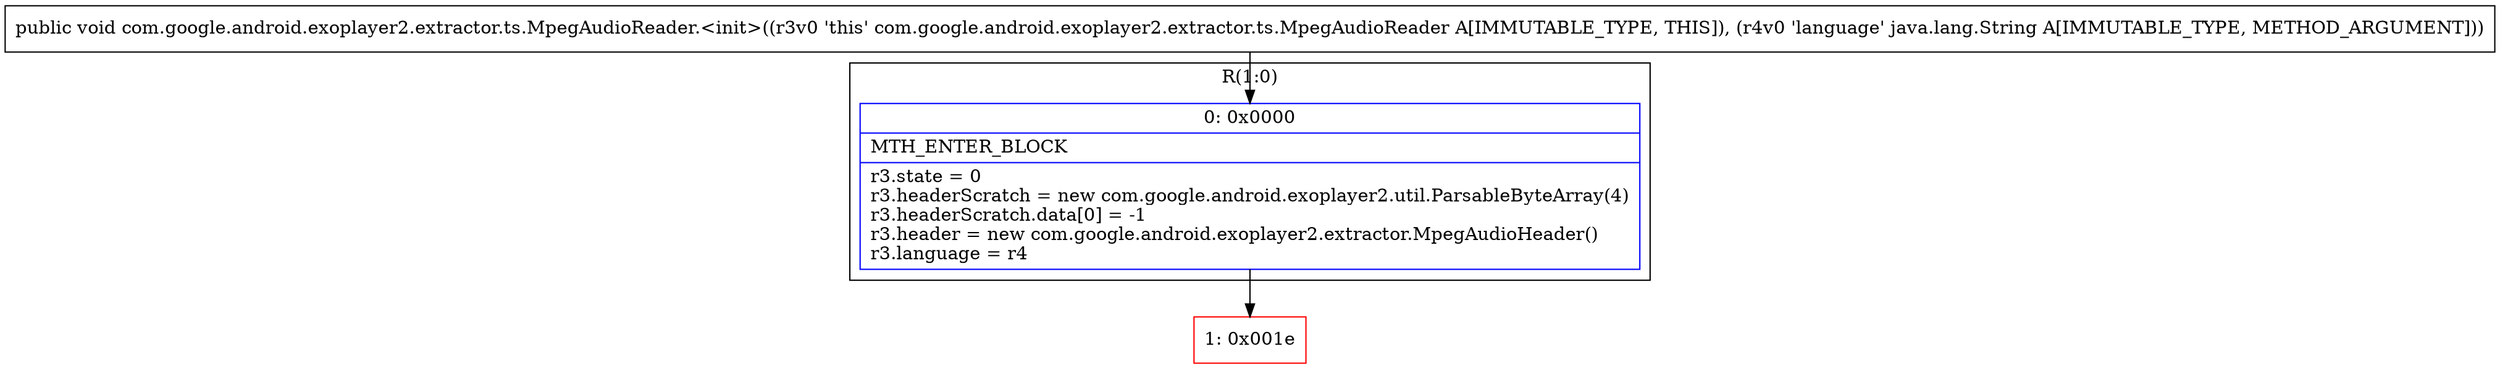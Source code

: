 digraph "CFG forcom.google.android.exoplayer2.extractor.ts.MpegAudioReader.\<init\>(Ljava\/lang\/String;)V" {
subgraph cluster_Region_1041401832 {
label = "R(1:0)";
node [shape=record,color=blue];
Node_0 [shape=record,label="{0\:\ 0x0000|MTH_ENTER_BLOCK\l|r3.state = 0\lr3.headerScratch = new com.google.android.exoplayer2.util.ParsableByteArray(4)\lr3.headerScratch.data[0] = \-1\lr3.header = new com.google.android.exoplayer2.extractor.MpegAudioHeader()\lr3.language = r4\l}"];
}
Node_1 [shape=record,color=red,label="{1\:\ 0x001e}"];
MethodNode[shape=record,label="{public void com.google.android.exoplayer2.extractor.ts.MpegAudioReader.\<init\>((r3v0 'this' com.google.android.exoplayer2.extractor.ts.MpegAudioReader A[IMMUTABLE_TYPE, THIS]), (r4v0 'language' java.lang.String A[IMMUTABLE_TYPE, METHOD_ARGUMENT])) }"];
MethodNode -> Node_0;
Node_0 -> Node_1;
}

